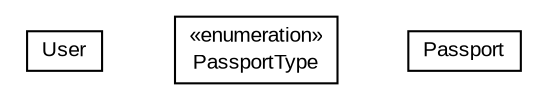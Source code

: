 #!/usr/local/bin/dot
#
# Class diagram 
# Generated by UMLGraph version R5_6 (http://www.umlgraph.org/)
#

digraph G {
	edge [fontname="arial",fontsize=10,labelfontname="arial",labelfontsize=10];
	node [fontname="arial",fontsize=10,shape=plaintext];
	nodesep=0.25;
	ranksep=0.5;
	// org.thoughtworks.sales.stage.people.User
	c5012 [label=<<table title="org.thoughtworks.sales.stage.people.User" border="0" cellborder="1" cellspacing="0" cellpadding="2" port="p" href="./User.html">
		<tr><td><table border="0" cellspacing="0" cellpadding="1">
<tr><td align="center" balign="center"> User </td></tr>
		</table></td></tr>
		</table>>, URL="./User.html", fontname="arial", fontcolor="black", fontsize=10.0];
	// org.thoughtworks.sales.stage.people.PassportType
	c5013 [label=<<table title="org.thoughtworks.sales.stage.people.PassportType" border="0" cellborder="1" cellspacing="0" cellpadding="2" port="p" href="./PassportType.html">
		<tr><td><table border="0" cellspacing="0" cellpadding="1">
<tr><td align="center" balign="center"> &#171;enumeration&#187; </td></tr>
<tr><td align="center" balign="center"> PassportType </td></tr>
		</table></td></tr>
		</table>>, URL="./PassportType.html", fontname="arial", fontcolor="black", fontsize=10.0];
	// org.thoughtworks.sales.stage.people.Passport
	c5014 [label=<<table title="org.thoughtworks.sales.stage.people.Passport" border="0" cellborder="1" cellspacing="0" cellpadding="2" port="p" href="./Passport.html">
		<tr><td><table border="0" cellspacing="0" cellpadding="1">
<tr><td align="center" balign="center"> Passport </td></tr>
		</table></td></tr>
		</table>>, URL="./Passport.html", fontname="arial", fontcolor="black", fontsize=10.0];
}

